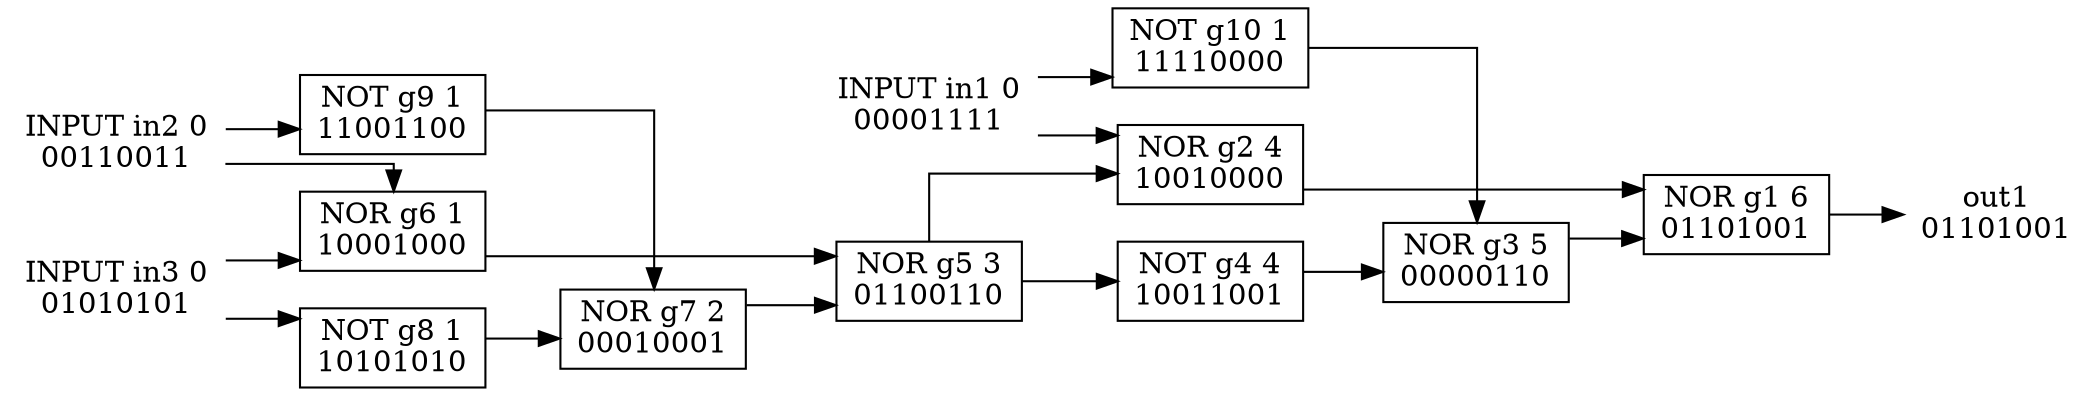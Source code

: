 #GRAPHVIZ_OUTPUT 
digraph{ 
rankdir=LR; 
splines=ortho; 
out1[shape=none,label="out1\n01101001"]; 
in3[shape=none,label="INPUT in3 0\n01010101"]; 
in2[shape=none,label="INPUT in2 0\n00110011"]; 
in1[shape=none,label="INPUT in1 0\n00001111"]; 
g10[shape=box,style=filled,fillcolor=gray100,label="NOT g10 1\n11110000"]; 
g9[shape=box,style=filled,fillcolor=gray100,label="NOT g9 1\n11001100"]; 
g8[shape=box,style=filled,fillcolor=gray100,label="NOT g8 1\n10101010"]; 
g7[shape=box,style=filled,fillcolor=gray100,label="NOR g7 2\n00010001"]; 
g6[shape=box,style=filled,fillcolor=gray100,label="NOR g6 1\n10001000"]; 
g5[shape=box,style=filled,fillcolor=gray100,label="NOR g5 3\n01100110"]; 
g4[shape=box,style=filled,fillcolor=gray100,label="NOT g4 4\n10011001"]; 
g3[shape=box,style=filled,fillcolor=gray100,label="NOR g3 5\n00000110"]; 
g2[shape=box,style=filled,fillcolor=gray100,label="NOR g2 4\n10010000"]; 
g1[shape=box,style=filled,fillcolor=gray100,label="NOR g1 6\n01101001"]; 
g1->out1; 
g2->g1; 
g3->g1; 
g5->g2; 
in1->g2; 
g4->g3; 
g10->g3; 
g5->g4; 
g6->g5; 
g7->g5; 
in3->g6; 
in2->g6; 
g8->g7; 
g9->g7; 
in3->g8; 
in2->g9; 
in1->g10; 
} 
